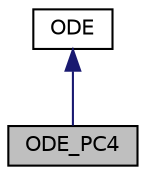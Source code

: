 digraph "ODE_PC4"
{
 // LATEX_PDF_SIZE
  edge [fontname="Helvetica",fontsize="10",labelfontname="Helvetica",labelfontsize="10"];
  node [fontname="Helvetica",fontsize="10",shape=record];
  Node1 [label="ODE_PC4",height=0.2,width=0.4,color="black", fillcolor="grey75", style="filled", fontcolor="black",tooltip="Fourth order predictor-corrector method Fourth order Adams-bashforth and Adams-moulton."];
  Node2 -> Node1 [dir="back",color="midnightblue",fontsize="10",style="solid",fontname="Helvetica"];
  Node2 [label="ODE",height=0.2,width=0.4,color="black", fillcolor="white", style="filled",URL="$class_o_d_e.html",tooltip="Ordinal differencial equation solver."];
}
